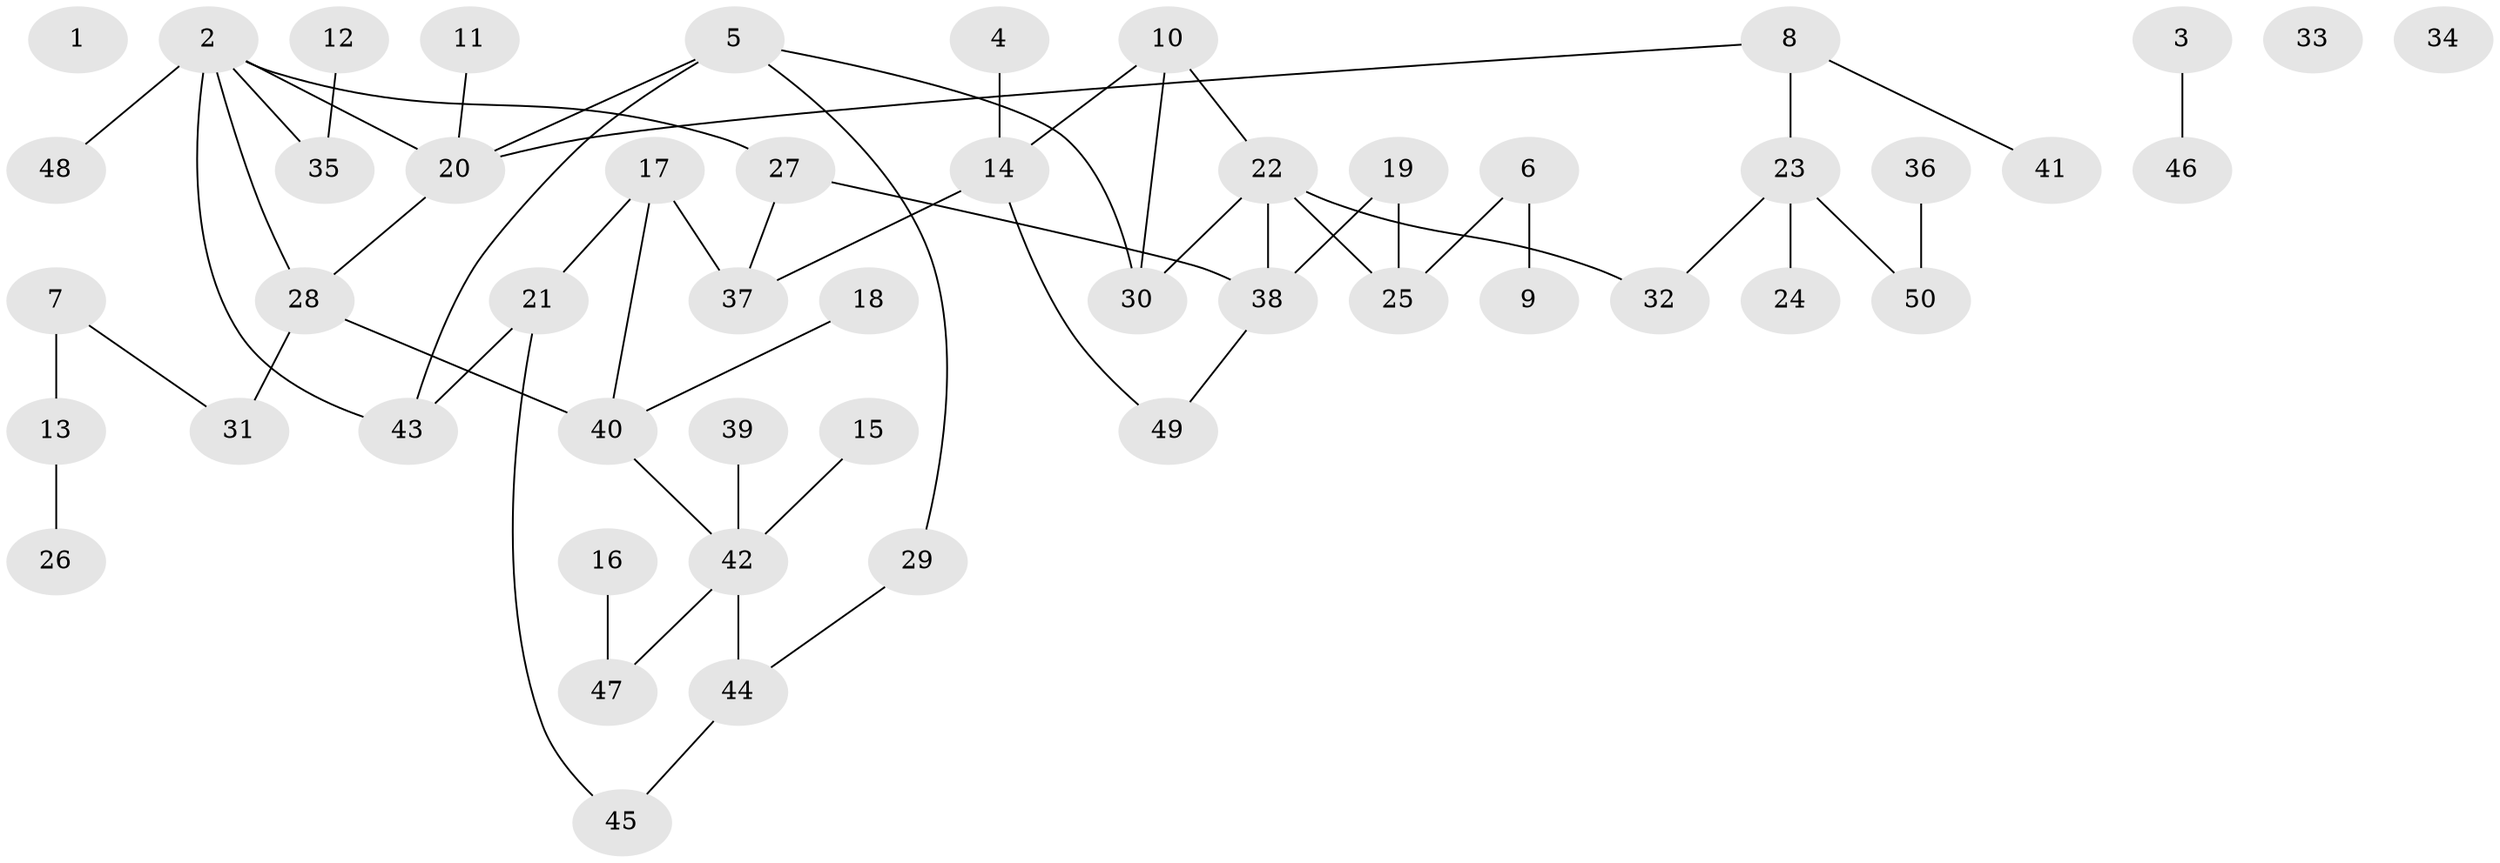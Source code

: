 // coarse degree distribution, {0: 0.2, 4: 0.15, 1: 0.4, 3: 0.2, 6: 0.05}
// Generated by graph-tools (version 1.1) at 2025/43/03/04/25 21:43:21]
// undirected, 50 vertices, 57 edges
graph export_dot {
graph [start="1"]
  node [color=gray90,style=filled];
  1;
  2;
  3;
  4;
  5;
  6;
  7;
  8;
  9;
  10;
  11;
  12;
  13;
  14;
  15;
  16;
  17;
  18;
  19;
  20;
  21;
  22;
  23;
  24;
  25;
  26;
  27;
  28;
  29;
  30;
  31;
  32;
  33;
  34;
  35;
  36;
  37;
  38;
  39;
  40;
  41;
  42;
  43;
  44;
  45;
  46;
  47;
  48;
  49;
  50;
  2 -- 20;
  2 -- 27;
  2 -- 28;
  2 -- 35;
  2 -- 43;
  2 -- 48;
  3 -- 46;
  4 -- 14;
  5 -- 20;
  5 -- 29;
  5 -- 30;
  5 -- 43;
  6 -- 9;
  6 -- 25;
  7 -- 13;
  7 -- 31;
  8 -- 20;
  8 -- 23;
  8 -- 41;
  10 -- 14;
  10 -- 22;
  10 -- 30;
  11 -- 20;
  12 -- 35;
  13 -- 26;
  14 -- 37;
  14 -- 49;
  15 -- 42;
  16 -- 47;
  17 -- 21;
  17 -- 37;
  17 -- 40;
  18 -- 40;
  19 -- 25;
  19 -- 38;
  20 -- 28;
  21 -- 43;
  21 -- 45;
  22 -- 25;
  22 -- 30;
  22 -- 32;
  22 -- 38;
  23 -- 24;
  23 -- 32;
  23 -- 50;
  27 -- 37;
  27 -- 38;
  28 -- 31;
  28 -- 40;
  29 -- 44;
  36 -- 50;
  38 -- 49;
  39 -- 42;
  40 -- 42;
  42 -- 44;
  42 -- 47;
  44 -- 45;
}
